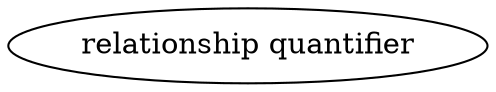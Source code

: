 digraph {
	graph [bb="0,0,230.08,36"];
	node [label="\N"];
	"relationship quantifier"	 [height=0.5,
		label="relationship quantifier",
		pos="115.04,18",
		width=3.1955];
}
